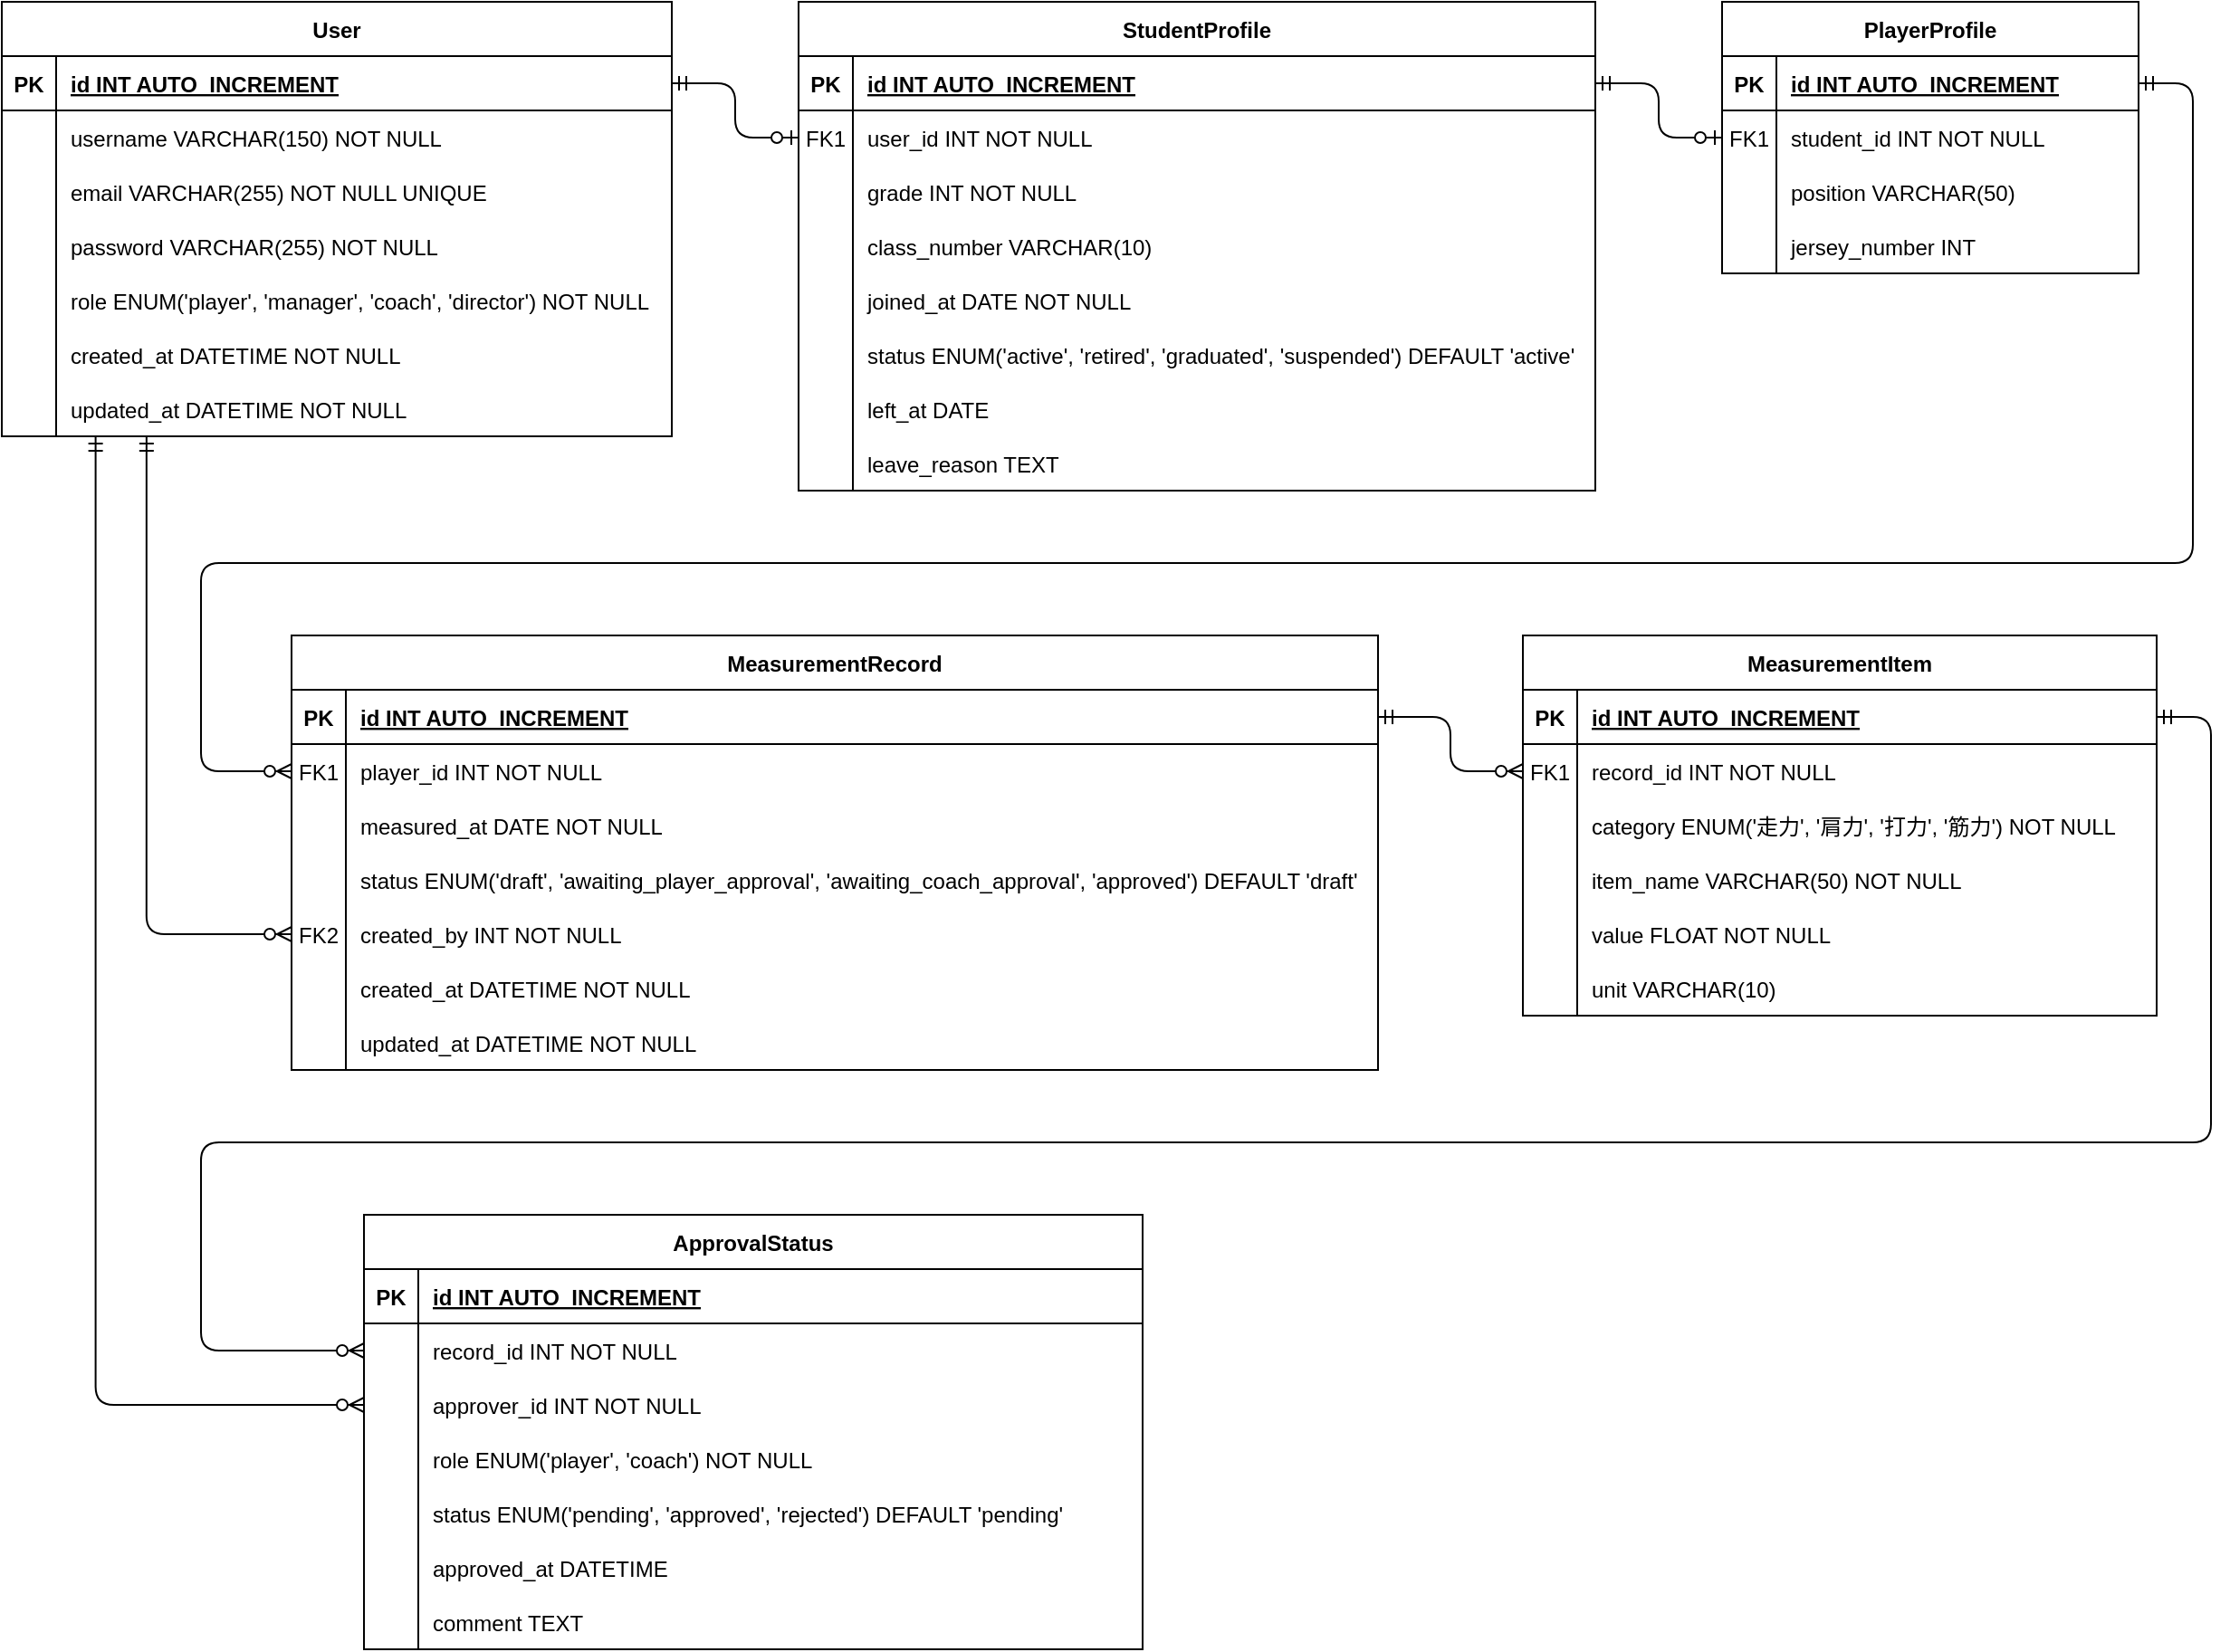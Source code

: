 <mxfile>
    <diagram id="R2lEEEUBdFMjLlhIrx00" name="Page-1">
        <mxGraphModel dx="2489" dy="1179" grid="1" gridSize="10" guides="1" tooltips="1" connect="1" arrows="1" fold="1" page="1" pageScale="1" pageWidth="850" pageHeight="1100" math="0" shadow="0" extFonts="Permanent Marker^https://fonts.googleapis.com/css?family=Permanent+Marker">
            <root>
                <mxCell id="0"/>
                <mxCell id="1" parent="0"/>
                <mxCell id="RUxIvZRB7XPH0YZIQcYa-138" value="User" style="shape=table;startSize=30;container=1;collapsible=1;childLayout=tableLayout;fixedRows=1;rowLines=0;fontStyle=1;align=center;resizeLast=1;" parent="1" vertex="1">
                    <mxGeometry x="-820" y="30" width="370" height="240" as="geometry"/>
                </mxCell>
                <mxCell id="RUxIvZRB7XPH0YZIQcYa-139" value="" style="shape=tableRow;horizontal=0;startSize=0;swimlaneHead=0;swimlaneBody=0;fillColor=none;collapsible=0;dropTarget=0;points=[[0,0.5],[1,0.5]];portConstraint=eastwest;strokeColor=inherit;top=0;left=0;right=0;bottom=1;" parent="RUxIvZRB7XPH0YZIQcYa-138" vertex="1">
                    <mxGeometry y="30" width="370" height="30" as="geometry"/>
                </mxCell>
                <mxCell id="RUxIvZRB7XPH0YZIQcYa-140" value="PK" style="shape=partialRectangle;overflow=hidden;connectable=0;fillColor=none;strokeColor=inherit;top=0;left=0;bottom=0;right=0;fontStyle=1;" parent="RUxIvZRB7XPH0YZIQcYa-139" vertex="1">
                    <mxGeometry width="30" height="30" as="geometry">
                        <mxRectangle width="30" height="30" as="alternateBounds"/>
                    </mxGeometry>
                </mxCell>
                <mxCell id="RUxIvZRB7XPH0YZIQcYa-141" value="id INT  AUTO_INCREMENT" style="shape=partialRectangle;overflow=hidden;connectable=0;fillColor=none;align=left;strokeColor=inherit;top=0;left=0;bottom=0;right=0;spacingLeft=6;fontStyle=5;" parent="RUxIvZRB7XPH0YZIQcYa-139" vertex="1">
                    <mxGeometry x="30" width="340" height="30" as="geometry">
                        <mxRectangle width="340" height="30" as="alternateBounds"/>
                    </mxGeometry>
                </mxCell>
                <mxCell id="RUxIvZRB7XPH0YZIQcYa-142" value="" style="shape=tableRow;horizontal=0;startSize=0;swimlaneHead=0;swimlaneBody=0;fillColor=none;collapsible=0;dropTarget=0;points=[[0,0.5],[1,0.5]];portConstraint=eastwest;strokeColor=inherit;top=0;left=0;right=0;bottom=0;" parent="RUxIvZRB7XPH0YZIQcYa-138" vertex="1">
                    <mxGeometry y="60" width="370" height="30" as="geometry"/>
                </mxCell>
                <mxCell id="RUxIvZRB7XPH0YZIQcYa-143" value="" style="shape=partialRectangle;overflow=hidden;connectable=0;fillColor=none;strokeColor=inherit;top=0;left=0;bottom=0;right=0;" parent="RUxIvZRB7XPH0YZIQcYa-142" vertex="1">
                    <mxGeometry width="30" height="30" as="geometry">
                        <mxRectangle width="30" height="30" as="alternateBounds"/>
                    </mxGeometry>
                </mxCell>
                <mxCell id="RUxIvZRB7XPH0YZIQcYa-144" value="username VARCHAR(150) NOT NULL" style="shape=partialRectangle;overflow=hidden;connectable=0;fillColor=none;align=left;strokeColor=inherit;top=0;left=0;bottom=0;right=0;spacingLeft=6;" parent="RUxIvZRB7XPH0YZIQcYa-142" vertex="1">
                    <mxGeometry x="30" width="340" height="30" as="geometry">
                        <mxRectangle width="340" height="30" as="alternateBounds"/>
                    </mxGeometry>
                </mxCell>
                <mxCell id="RUxIvZRB7XPH0YZIQcYa-145" value="" style="shape=tableRow;horizontal=0;startSize=0;swimlaneHead=0;swimlaneBody=0;fillColor=none;collapsible=0;dropTarget=0;points=[[0,0.5],[1,0.5]];portConstraint=eastwest;strokeColor=inherit;top=0;left=0;right=0;bottom=0;" parent="RUxIvZRB7XPH0YZIQcYa-138" vertex="1">
                    <mxGeometry y="90" width="370" height="30" as="geometry"/>
                </mxCell>
                <mxCell id="RUxIvZRB7XPH0YZIQcYa-146" value="" style="shape=partialRectangle;overflow=hidden;connectable=0;fillColor=none;strokeColor=inherit;top=0;left=0;bottom=0;right=0;" parent="RUxIvZRB7XPH0YZIQcYa-145" vertex="1">
                    <mxGeometry width="30" height="30" as="geometry">
                        <mxRectangle width="30" height="30" as="alternateBounds"/>
                    </mxGeometry>
                </mxCell>
                <mxCell id="RUxIvZRB7XPH0YZIQcYa-147" value="email VARCHAR(255) NOT NULL UNIQUE" style="shape=partialRectangle;overflow=hidden;connectable=0;fillColor=none;align=left;strokeColor=inherit;top=0;left=0;bottom=0;right=0;spacingLeft=6;" parent="RUxIvZRB7XPH0YZIQcYa-145" vertex="1">
                    <mxGeometry x="30" width="340" height="30" as="geometry">
                        <mxRectangle width="340" height="30" as="alternateBounds"/>
                    </mxGeometry>
                </mxCell>
                <mxCell id="RUxIvZRB7XPH0YZIQcYa-148" value="" style="shape=tableRow;horizontal=0;startSize=0;swimlaneHead=0;swimlaneBody=0;fillColor=none;collapsible=0;dropTarget=0;points=[[0,0.5],[1,0.5]];portConstraint=eastwest;strokeColor=inherit;top=0;left=0;right=0;bottom=0;" parent="RUxIvZRB7XPH0YZIQcYa-138" vertex="1">
                    <mxGeometry y="120" width="370" height="30" as="geometry"/>
                </mxCell>
                <mxCell id="RUxIvZRB7XPH0YZIQcYa-149" value="" style="shape=partialRectangle;overflow=hidden;connectable=0;fillColor=none;strokeColor=inherit;top=0;left=0;bottom=0;right=0;" parent="RUxIvZRB7XPH0YZIQcYa-148" vertex="1">
                    <mxGeometry width="30" height="30" as="geometry">
                        <mxRectangle width="30" height="30" as="alternateBounds"/>
                    </mxGeometry>
                </mxCell>
                <mxCell id="RUxIvZRB7XPH0YZIQcYa-150" value="password VARCHAR(255) NOT NULL" style="shape=partialRectangle;overflow=hidden;connectable=0;fillColor=none;align=left;strokeColor=inherit;top=0;left=0;bottom=0;right=0;spacingLeft=6;" parent="RUxIvZRB7XPH0YZIQcYa-148" vertex="1">
                    <mxGeometry x="30" width="340" height="30" as="geometry">
                        <mxRectangle width="340" height="30" as="alternateBounds"/>
                    </mxGeometry>
                </mxCell>
                <mxCell id="RUxIvZRB7XPH0YZIQcYa-151" value="" style="shape=tableRow;horizontal=0;startSize=0;swimlaneHead=0;swimlaneBody=0;fillColor=none;collapsible=0;dropTarget=0;points=[[0,0.5],[1,0.5]];portConstraint=eastwest;strokeColor=inherit;top=0;left=0;right=0;bottom=0;" parent="RUxIvZRB7XPH0YZIQcYa-138" vertex="1">
                    <mxGeometry y="150" width="370" height="30" as="geometry"/>
                </mxCell>
                <mxCell id="RUxIvZRB7XPH0YZIQcYa-152" value="" style="shape=partialRectangle;overflow=hidden;connectable=0;fillColor=none;strokeColor=inherit;top=0;left=0;bottom=0;right=0;" parent="RUxIvZRB7XPH0YZIQcYa-151" vertex="1">
                    <mxGeometry width="30" height="30" as="geometry">
                        <mxRectangle width="30" height="30" as="alternateBounds"/>
                    </mxGeometry>
                </mxCell>
                <mxCell id="RUxIvZRB7XPH0YZIQcYa-153" value="role ENUM(&#39;player&#39;, &#39;manager&#39;, &#39;coach&#39;, &#39;director&#39;) NOT NULL" style="shape=partialRectangle;overflow=hidden;connectable=0;fillColor=none;align=left;strokeColor=inherit;top=0;left=0;bottom=0;right=0;spacingLeft=6;" parent="RUxIvZRB7XPH0YZIQcYa-151" vertex="1">
                    <mxGeometry x="30" width="340" height="30" as="geometry">
                        <mxRectangle width="340" height="30" as="alternateBounds"/>
                    </mxGeometry>
                </mxCell>
                <mxCell id="RUxIvZRB7XPH0YZIQcYa-154" value="" style="shape=tableRow;horizontal=0;startSize=0;swimlaneHead=0;swimlaneBody=0;fillColor=none;collapsible=0;dropTarget=0;points=[[0,0.5],[1,0.5]];portConstraint=eastwest;strokeColor=inherit;top=0;left=0;right=0;bottom=0;" parent="RUxIvZRB7XPH0YZIQcYa-138" vertex="1">
                    <mxGeometry y="180" width="370" height="30" as="geometry"/>
                </mxCell>
                <mxCell id="RUxIvZRB7XPH0YZIQcYa-155" value="" style="shape=partialRectangle;overflow=hidden;connectable=0;fillColor=none;strokeColor=inherit;top=0;left=0;bottom=0;right=0;" parent="RUxIvZRB7XPH0YZIQcYa-154" vertex="1">
                    <mxGeometry width="30" height="30" as="geometry">
                        <mxRectangle width="30" height="30" as="alternateBounds"/>
                    </mxGeometry>
                </mxCell>
                <mxCell id="RUxIvZRB7XPH0YZIQcYa-156" value="created_at DATETIME NOT NULL" style="shape=partialRectangle;overflow=hidden;connectable=0;fillColor=none;align=left;strokeColor=inherit;top=0;left=0;bottom=0;right=0;spacingLeft=6;" parent="RUxIvZRB7XPH0YZIQcYa-154" vertex="1">
                    <mxGeometry x="30" width="340" height="30" as="geometry">
                        <mxRectangle width="340" height="30" as="alternateBounds"/>
                    </mxGeometry>
                </mxCell>
                <mxCell id="RUxIvZRB7XPH0YZIQcYa-157" value="" style="shape=tableRow;horizontal=0;startSize=0;swimlaneHead=0;swimlaneBody=0;fillColor=none;collapsible=0;dropTarget=0;points=[[0,0.5],[1,0.5]];portConstraint=eastwest;strokeColor=inherit;top=0;left=0;right=0;bottom=0;" parent="RUxIvZRB7XPH0YZIQcYa-138" vertex="1">
                    <mxGeometry y="210" width="370" height="30" as="geometry"/>
                </mxCell>
                <mxCell id="RUxIvZRB7XPH0YZIQcYa-158" value="" style="shape=partialRectangle;overflow=hidden;connectable=0;fillColor=none;strokeColor=inherit;top=0;left=0;bottom=0;right=0;" parent="RUxIvZRB7XPH0YZIQcYa-157" vertex="1">
                    <mxGeometry width="30" height="30" as="geometry">
                        <mxRectangle width="30" height="30" as="alternateBounds"/>
                    </mxGeometry>
                </mxCell>
                <mxCell id="RUxIvZRB7XPH0YZIQcYa-159" value="updated_at DATETIME NOT NULL" style="shape=partialRectangle;overflow=hidden;connectable=0;fillColor=none;align=left;strokeColor=inherit;top=0;left=0;bottom=0;right=0;spacingLeft=6;" parent="RUxIvZRB7XPH0YZIQcYa-157" vertex="1">
                    <mxGeometry x="30" width="340" height="30" as="geometry">
                        <mxRectangle width="340" height="30" as="alternateBounds"/>
                    </mxGeometry>
                </mxCell>
                <mxCell id="RUxIvZRB7XPH0YZIQcYa-160" value="StudentProfile" style="shape=table;startSize=30;container=1;collapsible=1;childLayout=tableLayout;fixedRows=1;rowLines=0;fontStyle=1;align=center;resizeLast=1;" parent="1" vertex="1">
                    <mxGeometry x="-380" y="30" width="440" height="270" as="geometry"/>
                </mxCell>
                <mxCell id="RUxIvZRB7XPH0YZIQcYa-161" value="" style="shape=tableRow;horizontal=0;startSize=0;swimlaneHead=0;swimlaneBody=0;fillColor=none;collapsible=0;dropTarget=0;points=[[0,0.5],[1,0.5]];portConstraint=eastwest;strokeColor=inherit;top=0;left=0;right=0;bottom=1;" parent="RUxIvZRB7XPH0YZIQcYa-160" vertex="1">
                    <mxGeometry y="30" width="440" height="30" as="geometry"/>
                </mxCell>
                <mxCell id="RUxIvZRB7XPH0YZIQcYa-162" value="PK" style="shape=partialRectangle;overflow=hidden;connectable=0;fillColor=none;strokeColor=inherit;top=0;left=0;bottom=0;right=0;fontStyle=1;" parent="RUxIvZRB7XPH0YZIQcYa-161" vertex="1">
                    <mxGeometry width="30" height="30" as="geometry">
                        <mxRectangle width="30" height="30" as="alternateBounds"/>
                    </mxGeometry>
                </mxCell>
                <mxCell id="RUxIvZRB7XPH0YZIQcYa-163" value="id INT  AUTO_INCREMENT" style="shape=partialRectangle;overflow=hidden;connectable=0;fillColor=none;align=left;strokeColor=inherit;top=0;left=0;bottom=0;right=0;spacingLeft=6;fontStyle=5;" parent="RUxIvZRB7XPH0YZIQcYa-161" vertex="1">
                    <mxGeometry x="30" width="410" height="30" as="geometry">
                        <mxRectangle width="410" height="30" as="alternateBounds"/>
                    </mxGeometry>
                </mxCell>
                <mxCell id="RUxIvZRB7XPH0YZIQcYa-164" value="" style="shape=tableRow;horizontal=0;startSize=0;swimlaneHead=0;swimlaneBody=0;fillColor=none;collapsible=0;dropTarget=0;points=[[0,0.5],[1,0.5]];portConstraint=eastwest;strokeColor=inherit;top=0;left=0;right=0;bottom=0;" parent="RUxIvZRB7XPH0YZIQcYa-160" vertex="1">
                    <mxGeometry y="60" width="440" height="30" as="geometry"/>
                </mxCell>
                <mxCell id="RUxIvZRB7XPH0YZIQcYa-165" value="FK1" style="shape=partialRectangle;overflow=hidden;connectable=0;fillColor=none;strokeColor=inherit;top=0;left=0;bottom=0;right=0;" parent="RUxIvZRB7XPH0YZIQcYa-164" vertex="1">
                    <mxGeometry width="30" height="30" as="geometry">
                        <mxRectangle width="30" height="30" as="alternateBounds"/>
                    </mxGeometry>
                </mxCell>
                <mxCell id="RUxIvZRB7XPH0YZIQcYa-166" value="user_id INT NOT NULL" style="shape=partialRectangle;overflow=hidden;connectable=0;fillColor=none;align=left;strokeColor=inherit;top=0;left=0;bottom=0;right=0;spacingLeft=6;" parent="RUxIvZRB7XPH0YZIQcYa-164" vertex="1">
                    <mxGeometry x="30" width="410" height="30" as="geometry">
                        <mxRectangle width="410" height="30" as="alternateBounds"/>
                    </mxGeometry>
                </mxCell>
                <mxCell id="RUxIvZRB7XPH0YZIQcYa-167" value="" style="shape=tableRow;horizontal=0;startSize=0;swimlaneHead=0;swimlaneBody=0;fillColor=none;collapsible=0;dropTarget=0;points=[[0,0.5],[1,0.5]];portConstraint=eastwest;strokeColor=inherit;top=0;left=0;right=0;bottom=0;" parent="RUxIvZRB7XPH0YZIQcYa-160" vertex="1">
                    <mxGeometry y="90" width="440" height="30" as="geometry"/>
                </mxCell>
                <mxCell id="RUxIvZRB7XPH0YZIQcYa-168" value="" style="shape=partialRectangle;overflow=hidden;connectable=0;fillColor=none;strokeColor=inherit;top=0;left=0;bottom=0;right=0;" parent="RUxIvZRB7XPH0YZIQcYa-167" vertex="1">
                    <mxGeometry width="30" height="30" as="geometry">
                        <mxRectangle width="30" height="30" as="alternateBounds"/>
                    </mxGeometry>
                </mxCell>
                <mxCell id="RUxIvZRB7XPH0YZIQcYa-169" value="grade INT NOT NULL" style="shape=partialRectangle;overflow=hidden;connectable=0;fillColor=none;align=left;strokeColor=inherit;top=0;left=0;bottom=0;right=0;spacingLeft=6;" parent="RUxIvZRB7XPH0YZIQcYa-167" vertex="1">
                    <mxGeometry x="30" width="410" height="30" as="geometry">
                        <mxRectangle width="410" height="30" as="alternateBounds"/>
                    </mxGeometry>
                </mxCell>
                <mxCell id="RUxIvZRB7XPH0YZIQcYa-170" value="" style="shape=tableRow;horizontal=0;startSize=0;swimlaneHead=0;swimlaneBody=0;fillColor=none;collapsible=0;dropTarget=0;points=[[0,0.5],[1,0.5]];portConstraint=eastwest;strokeColor=inherit;top=0;left=0;right=0;bottom=0;" parent="RUxIvZRB7XPH0YZIQcYa-160" vertex="1">
                    <mxGeometry y="120" width="440" height="30" as="geometry"/>
                </mxCell>
                <mxCell id="RUxIvZRB7XPH0YZIQcYa-171" value="" style="shape=partialRectangle;overflow=hidden;connectable=0;fillColor=none;strokeColor=inherit;top=0;left=0;bottom=0;right=0;" parent="RUxIvZRB7XPH0YZIQcYa-170" vertex="1">
                    <mxGeometry width="30" height="30" as="geometry">
                        <mxRectangle width="30" height="30" as="alternateBounds"/>
                    </mxGeometry>
                </mxCell>
                <mxCell id="RUxIvZRB7XPH0YZIQcYa-172" value="class_number VARCHAR(10)" style="shape=partialRectangle;overflow=hidden;connectable=0;fillColor=none;align=left;strokeColor=inherit;top=0;left=0;bottom=0;right=0;spacingLeft=6;" parent="RUxIvZRB7XPH0YZIQcYa-170" vertex="1">
                    <mxGeometry x="30" width="410" height="30" as="geometry">
                        <mxRectangle width="410" height="30" as="alternateBounds"/>
                    </mxGeometry>
                </mxCell>
                <mxCell id="RUxIvZRB7XPH0YZIQcYa-173" value="" style="shape=tableRow;horizontal=0;startSize=0;swimlaneHead=0;swimlaneBody=0;fillColor=none;collapsible=0;dropTarget=0;points=[[0,0.5],[1,0.5]];portConstraint=eastwest;strokeColor=inherit;top=0;left=0;right=0;bottom=0;" parent="RUxIvZRB7XPH0YZIQcYa-160" vertex="1">
                    <mxGeometry y="150" width="440" height="30" as="geometry"/>
                </mxCell>
                <mxCell id="RUxIvZRB7XPH0YZIQcYa-174" value="" style="shape=partialRectangle;overflow=hidden;connectable=0;fillColor=none;strokeColor=inherit;top=0;left=0;bottom=0;right=0;" parent="RUxIvZRB7XPH0YZIQcYa-173" vertex="1">
                    <mxGeometry width="30" height="30" as="geometry">
                        <mxRectangle width="30" height="30" as="alternateBounds"/>
                    </mxGeometry>
                </mxCell>
                <mxCell id="RUxIvZRB7XPH0YZIQcYa-175" value="joined_at DATE NOT NULL" style="shape=partialRectangle;overflow=hidden;connectable=0;fillColor=none;align=left;strokeColor=inherit;top=0;left=0;bottom=0;right=0;spacingLeft=6;" parent="RUxIvZRB7XPH0YZIQcYa-173" vertex="1">
                    <mxGeometry x="30" width="410" height="30" as="geometry">
                        <mxRectangle width="410" height="30" as="alternateBounds"/>
                    </mxGeometry>
                </mxCell>
                <mxCell id="RUxIvZRB7XPH0YZIQcYa-176" value="" style="shape=tableRow;horizontal=0;startSize=0;swimlaneHead=0;swimlaneBody=0;fillColor=none;collapsible=0;dropTarget=0;points=[[0,0.5],[1,0.5]];portConstraint=eastwest;strokeColor=inherit;top=0;left=0;right=0;bottom=0;" parent="RUxIvZRB7XPH0YZIQcYa-160" vertex="1">
                    <mxGeometry y="180" width="440" height="30" as="geometry"/>
                </mxCell>
                <mxCell id="RUxIvZRB7XPH0YZIQcYa-177" value="" style="shape=partialRectangle;overflow=hidden;connectable=0;fillColor=none;strokeColor=inherit;top=0;left=0;bottom=0;right=0;" parent="RUxIvZRB7XPH0YZIQcYa-176" vertex="1">
                    <mxGeometry width="30" height="30" as="geometry">
                        <mxRectangle width="30" height="30" as="alternateBounds"/>
                    </mxGeometry>
                </mxCell>
                <mxCell id="RUxIvZRB7XPH0YZIQcYa-178" value="status ENUM(&#39;active&#39;, &#39;retired&#39;, &#39;graduated&#39;, &#39;suspended&#39;) DEFAULT &#39;active&#39;" style="shape=partialRectangle;overflow=hidden;connectable=0;fillColor=none;align=left;strokeColor=inherit;top=0;left=0;bottom=0;right=0;spacingLeft=6;" parent="RUxIvZRB7XPH0YZIQcYa-176" vertex="1">
                    <mxGeometry x="30" width="410" height="30" as="geometry">
                        <mxRectangle width="410" height="30" as="alternateBounds"/>
                    </mxGeometry>
                </mxCell>
                <mxCell id="RUxIvZRB7XPH0YZIQcYa-179" value="" style="shape=tableRow;horizontal=0;startSize=0;swimlaneHead=0;swimlaneBody=0;fillColor=none;collapsible=0;dropTarget=0;points=[[0,0.5],[1,0.5]];portConstraint=eastwest;strokeColor=inherit;top=0;left=0;right=0;bottom=0;" parent="RUxIvZRB7XPH0YZIQcYa-160" vertex="1">
                    <mxGeometry y="210" width="440" height="30" as="geometry"/>
                </mxCell>
                <mxCell id="RUxIvZRB7XPH0YZIQcYa-180" value="" style="shape=partialRectangle;overflow=hidden;connectable=0;fillColor=none;strokeColor=inherit;top=0;left=0;bottom=0;right=0;" parent="RUxIvZRB7XPH0YZIQcYa-179" vertex="1">
                    <mxGeometry width="30" height="30" as="geometry">
                        <mxRectangle width="30" height="30" as="alternateBounds"/>
                    </mxGeometry>
                </mxCell>
                <mxCell id="RUxIvZRB7XPH0YZIQcYa-181" value="left_at DATE" style="shape=partialRectangle;overflow=hidden;connectable=0;fillColor=none;align=left;strokeColor=inherit;top=0;left=0;bottom=0;right=0;spacingLeft=6;" parent="RUxIvZRB7XPH0YZIQcYa-179" vertex="1">
                    <mxGeometry x="30" width="410" height="30" as="geometry">
                        <mxRectangle width="410" height="30" as="alternateBounds"/>
                    </mxGeometry>
                </mxCell>
                <mxCell id="RUxIvZRB7XPH0YZIQcYa-182" value="" style="shape=tableRow;horizontal=0;startSize=0;swimlaneHead=0;swimlaneBody=0;fillColor=none;collapsible=0;dropTarget=0;points=[[0,0.5],[1,0.5]];portConstraint=eastwest;strokeColor=inherit;top=0;left=0;right=0;bottom=0;" parent="RUxIvZRB7XPH0YZIQcYa-160" vertex="1">
                    <mxGeometry y="240" width="440" height="30" as="geometry"/>
                </mxCell>
                <mxCell id="RUxIvZRB7XPH0YZIQcYa-183" value="" style="shape=partialRectangle;overflow=hidden;connectable=0;fillColor=none;strokeColor=inherit;top=0;left=0;bottom=0;right=0;" parent="RUxIvZRB7XPH0YZIQcYa-182" vertex="1">
                    <mxGeometry width="30" height="30" as="geometry">
                        <mxRectangle width="30" height="30" as="alternateBounds"/>
                    </mxGeometry>
                </mxCell>
                <mxCell id="RUxIvZRB7XPH0YZIQcYa-184" value="leave_reason TEXT" style="shape=partialRectangle;overflow=hidden;connectable=0;fillColor=none;align=left;strokeColor=inherit;top=0;left=0;bottom=0;right=0;spacingLeft=6;" parent="RUxIvZRB7XPH0YZIQcYa-182" vertex="1">
                    <mxGeometry x="30" width="410" height="30" as="geometry">
                        <mxRectangle width="410" height="30" as="alternateBounds"/>
                    </mxGeometry>
                </mxCell>
                <mxCell id="RUxIvZRB7XPH0YZIQcYa-188" value="PlayerProfile" style="shape=table;startSize=30;container=1;collapsible=1;childLayout=tableLayout;fixedRows=1;rowLines=0;fontStyle=1;align=center;resizeLast=1;" parent="1" vertex="1">
                    <mxGeometry x="130" y="30" width="230" height="150" as="geometry"/>
                </mxCell>
                <mxCell id="RUxIvZRB7XPH0YZIQcYa-189" value="" style="shape=tableRow;horizontal=0;startSize=0;swimlaneHead=0;swimlaneBody=0;fillColor=none;collapsible=0;dropTarget=0;points=[[0,0.5],[1,0.5]];portConstraint=eastwest;strokeColor=inherit;top=0;left=0;right=0;bottom=1;" parent="RUxIvZRB7XPH0YZIQcYa-188" vertex="1">
                    <mxGeometry y="30" width="230" height="30" as="geometry"/>
                </mxCell>
                <mxCell id="RUxIvZRB7XPH0YZIQcYa-190" value="PK" style="shape=partialRectangle;overflow=hidden;connectable=0;fillColor=none;strokeColor=inherit;top=0;left=0;bottom=0;right=0;fontStyle=1;" parent="RUxIvZRB7XPH0YZIQcYa-189" vertex="1">
                    <mxGeometry width="30" height="30" as="geometry">
                        <mxRectangle width="30" height="30" as="alternateBounds"/>
                    </mxGeometry>
                </mxCell>
                <mxCell id="RUxIvZRB7XPH0YZIQcYa-191" value="id INT  AUTO_INCREMENT" style="shape=partialRectangle;overflow=hidden;connectable=0;fillColor=none;align=left;strokeColor=inherit;top=0;left=0;bottom=0;right=0;spacingLeft=6;fontStyle=5;" parent="RUxIvZRB7XPH0YZIQcYa-189" vertex="1">
                    <mxGeometry x="30" width="200" height="30" as="geometry">
                        <mxRectangle width="200" height="30" as="alternateBounds"/>
                    </mxGeometry>
                </mxCell>
                <mxCell id="RUxIvZRB7XPH0YZIQcYa-192" value="" style="shape=tableRow;horizontal=0;startSize=0;swimlaneHead=0;swimlaneBody=0;fillColor=none;collapsible=0;dropTarget=0;points=[[0,0.5],[1,0.5]];portConstraint=eastwest;strokeColor=inherit;top=0;left=0;right=0;bottom=0;" parent="RUxIvZRB7XPH0YZIQcYa-188" vertex="1">
                    <mxGeometry y="60" width="230" height="30" as="geometry"/>
                </mxCell>
                <mxCell id="RUxIvZRB7XPH0YZIQcYa-193" value="FK1" style="shape=partialRectangle;overflow=hidden;connectable=0;fillColor=none;strokeColor=inherit;top=0;left=0;bottom=0;right=0;" parent="RUxIvZRB7XPH0YZIQcYa-192" vertex="1">
                    <mxGeometry width="30" height="30" as="geometry">
                        <mxRectangle width="30" height="30" as="alternateBounds"/>
                    </mxGeometry>
                </mxCell>
                <mxCell id="RUxIvZRB7XPH0YZIQcYa-194" value="student_id INT NOT NULL" style="shape=partialRectangle;overflow=hidden;connectable=0;fillColor=none;align=left;strokeColor=inherit;top=0;left=0;bottom=0;right=0;spacingLeft=6;" parent="RUxIvZRB7XPH0YZIQcYa-192" vertex="1">
                    <mxGeometry x="30" width="200" height="30" as="geometry">
                        <mxRectangle width="200" height="30" as="alternateBounds"/>
                    </mxGeometry>
                </mxCell>
                <mxCell id="RUxIvZRB7XPH0YZIQcYa-195" value="" style="shape=tableRow;horizontal=0;startSize=0;swimlaneHead=0;swimlaneBody=0;fillColor=none;collapsible=0;dropTarget=0;points=[[0,0.5],[1,0.5]];portConstraint=eastwest;strokeColor=inherit;top=0;left=0;right=0;bottom=0;" parent="RUxIvZRB7XPH0YZIQcYa-188" vertex="1">
                    <mxGeometry y="90" width="230" height="30" as="geometry"/>
                </mxCell>
                <mxCell id="RUxIvZRB7XPH0YZIQcYa-196" value="" style="shape=partialRectangle;overflow=hidden;connectable=0;fillColor=none;strokeColor=inherit;top=0;left=0;bottom=0;right=0;" parent="RUxIvZRB7XPH0YZIQcYa-195" vertex="1">
                    <mxGeometry width="30" height="30" as="geometry">
                        <mxRectangle width="30" height="30" as="alternateBounds"/>
                    </mxGeometry>
                </mxCell>
                <mxCell id="RUxIvZRB7XPH0YZIQcYa-197" value="position VARCHAR(50)" style="shape=partialRectangle;overflow=hidden;connectable=0;fillColor=none;align=left;strokeColor=inherit;top=0;left=0;bottom=0;right=0;spacingLeft=6;" parent="RUxIvZRB7XPH0YZIQcYa-195" vertex="1">
                    <mxGeometry x="30" width="200" height="30" as="geometry">
                        <mxRectangle width="200" height="30" as="alternateBounds"/>
                    </mxGeometry>
                </mxCell>
                <mxCell id="RUxIvZRB7XPH0YZIQcYa-198" value="" style="shape=tableRow;horizontal=0;startSize=0;swimlaneHead=0;swimlaneBody=0;fillColor=none;collapsible=0;dropTarget=0;points=[[0,0.5],[1,0.5]];portConstraint=eastwest;strokeColor=inherit;top=0;left=0;right=0;bottom=0;" parent="RUxIvZRB7XPH0YZIQcYa-188" vertex="1">
                    <mxGeometry y="120" width="230" height="30" as="geometry"/>
                </mxCell>
                <mxCell id="RUxIvZRB7XPH0YZIQcYa-199" value="" style="shape=partialRectangle;overflow=hidden;connectable=0;fillColor=none;strokeColor=inherit;top=0;left=0;bottom=0;right=0;" parent="RUxIvZRB7XPH0YZIQcYa-198" vertex="1">
                    <mxGeometry width="30" height="30" as="geometry">
                        <mxRectangle width="30" height="30" as="alternateBounds"/>
                    </mxGeometry>
                </mxCell>
                <mxCell id="RUxIvZRB7XPH0YZIQcYa-200" value="jersey_number INT" style="shape=partialRectangle;overflow=hidden;connectable=0;fillColor=none;align=left;strokeColor=inherit;top=0;left=0;bottom=0;right=0;spacingLeft=6;" parent="RUxIvZRB7XPH0YZIQcYa-198" vertex="1">
                    <mxGeometry x="30" width="200" height="30" as="geometry">
                        <mxRectangle width="200" height="30" as="alternateBounds"/>
                    </mxGeometry>
                </mxCell>
                <mxCell id="RUxIvZRB7XPH0YZIQcYa-204" value="MeasurementRecord" style="shape=table;startSize=30;container=1;collapsible=1;childLayout=tableLayout;fixedRows=1;rowLines=0;fontStyle=1;align=center;resizeLast=1;" parent="1" vertex="1">
                    <mxGeometry x="-660" y="380" width="600" height="240" as="geometry"/>
                </mxCell>
                <mxCell id="RUxIvZRB7XPH0YZIQcYa-205" value="" style="shape=tableRow;horizontal=0;startSize=0;swimlaneHead=0;swimlaneBody=0;fillColor=none;collapsible=0;dropTarget=0;points=[[0,0.5],[1,0.5]];portConstraint=eastwest;strokeColor=inherit;top=0;left=0;right=0;bottom=1;" parent="RUxIvZRB7XPH0YZIQcYa-204" vertex="1">
                    <mxGeometry y="30" width="600" height="30" as="geometry"/>
                </mxCell>
                <mxCell id="RUxIvZRB7XPH0YZIQcYa-206" value="PK" style="shape=partialRectangle;overflow=hidden;connectable=0;fillColor=none;strokeColor=inherit;top=0;left=0;bottom=0;right=0;fontStyle=1;" parent="RUxIvZRB7XPH0YZIQcYa-205" vertex="1">
                    <mxGeometry width="30" height="30" as="geometry">
                        <mxRectangle width="30" height="30" as="alternateBounds"/>
                    </mxGeometry>
                </mxCell>
                <mxCell id="RUxIvZRB7XPH0YZIQcYa-207" value="id INT  AUTO_INCREMENT" style="shape=partialRectangle;overflow=hidden;connectable=0;fillColor=none;align=left;strokeColor=inherit;top=0;left=0;bottom=0;right=0;spacingLeft=6;fontStyle=5;" parent="RUxIvZRB7XPH0YZIQcYa-205" vertex="1">
                    <mxGeometry x="30" width="570" height="30" as="geometry">
                        <mxRectangle width="570" height="30" as="alternateBounds"/>
                    </mxGeometry>
                </mxCell>
                <mxCell id="RUxIvZRB7XPH0YZIQcYa-208" value="" style="shape=tableRow;horizontal=0;startSize=0;swimlaneHead=0;swimlaneBody=0;fillColor=none;collapsible=0;dropTarget=0;points=[[0,0.5],[1,0.5]];portConstraint=eastwest;strokeColor=inherit;top=0;left=0;right=0;bottom=0;" parent="RUxIvZRB7XPH0YZIQcYa-204" vertex="1">
                    <mxGeometry y="60" width="600" height="30" as="geometry"/>
                </mxCell>
                <mxCell id="RUxIvZRB7XPH0YZIQcYa-209" value="FK1" style="shape=partialRectangle;overflow=hidden;connectable=0;fillColor=none;strokeColor=inherit;top=0;left=0;bottom=0;right=0;" parent="RUxIvZRB7XPH0YZIQcYa-208" vertex="1">
                    <mxGeometry width="30" height="30" as="geometry">
                        <mxRectangle width="30" height="30" as="alternateBounds"/>
                    </mxGeometry>
                </mxCell>
                <mxCell id="RUxIvZRB7XPH0YZIQcYa-210" value="player_id INT NOT NULL" style="shape=partialRectangle;overflow=hidden;connectable=0;fillColor=none;align=left;strokeColor=inherit;top=0;left=0;bottom=0;right=0;spacingLeft=6;" parent="RUxIvZRB7XPH0YZIQcYa-208" vertex="1">
                    <mxGeometry x="30" width="570" height="30" as="geometry">
                        <mxRectangle width="570" height="30" as="alternateBounds"/>
                    </mxGeometry>
                </mxCell>
                <mxCell id="RUxIvZRB7XPH0YZIQcYa-211" value="" style="shape=tableRow;horizontal=0;startSize=0;swimlaneHead=0;swimlaneBody=0;fillColor=none;collapsible=0;dropTarget=0;points=[[0,0.5],[1,0.5]];portConstraint=eastwest;strokeColor=inherit;top=0;left=0;right=0;bottom=0;" parent="RUxIvZRB7XPH0YZIQcYa-204" vertex="1">
                    <mxGeometry y="90" width="600" height="30" as="geometry"/>
                </mxCell>
                <mxCell id="RUxIvZRB7XPH0YZIQcYa-212" value="" style="shape=partialRectangle;overflow=hidden;connectable=0;fillColor=none;strokeColor=inherit;top=0;left=0;bottom=0;right=0;" parent="RUxIvZRB7XPH0YZIQcYa-211" vertex="1">
                    <mxGeometry width="30" height="30" as="geometry">
                        <mxRectangle width="30" height="30" as="alternateBounds"/>
                    </mxGeometry>
                </mxCell>
                <mxCell id="RUxIvZRB7XPH0YZIQcYa-213" value="measured_at DATE NOT NULL" style="shape=partialRectangle;overflow=hidden;connectable=0;fillColor=none;align=left;strokeColor=inherit;top=0;left=0;bottom=0;right=0;spacingLeft=6;" parent="RUxIvZRB7XPH0YZIQcYa-211" vertex="1">
                    <mxGeometry x="30" width="570" height="30" as="geometry">
                        <mxRectangle width="570" height="30" as="alternateBounds"/>
                    </mxGeometry>
                </mxCell>
                <mxCell id="RUxIvZRB7XPH0YZIQcYa-214" value="" style="shape=tableRow;horizontal=0;startSize=0;swimlaneHead=0;swimlaneBody=0;fillColor=none;collapsible=0;dropTarget=0;points=[[0,0.5],[1,0.5]];portConstraint=eastwest;strokeColor=inherit;top=0;left=0;right=0;bottom=0;" parent="RUxIvZRB7XPH0YZIQcYa-204" vertex="1">
                    <mxGeometry y="120" width="600" height="30" as="geometry"/>
                </mxCell>
                <mxCell id="RUxIvZRB7XPH0YZIQcYa-215" value="" style="shape=partialRectangle;overflow=hidden;connectable=0;fillColor=none;strokeColor=inherit;top=0;left=0;bottom=0;right=0;" parent="RUxIvZRB7XPH0YZIQcYa-214" vertex="1">
                    <mxGeometry width="30" height="30" as="geometry">
                        <mxRectangle width="30" height="30" as="alternateBounds"/>
                    </mxGeometry>
                </mxCell>
                <mxCell id="RUxIvZRB7XPH0YZIQcYa-216" value="status ENUM(&#39;draft&#39;, &#39;awaiting_player_approval&#39;, &#39;awaiting_coach_approval&#39;, &#39;approved&#39;) DEFAULT &#39;draft&#39;" style="shape=partialRectangle;overflow=hidden;connectable=0;fillColor=none;align=left;strokeColor=inherit;top=0;left=0;bottom=0;right=0;spacingLeft=6;" parent="RUxIvZRB7XPH0YZIQcYa-214" vertex="1">
                    <mxGeometry x="30" width="570" height="30" as="geometry">
                        <mxRectangle width="570" height="30" as="alternateBounds"/>
                    </mxGeometry>
                </mxCell>
                <mxCell id="RUxIvZRB7XPH0YZIQcYa-217" value="" style="shape=tableRow;horizontal=0;startSize=0;swimlaneHead=0;swimlaneBody=0;fillColor=none;collapsible=0;dropTarget=0;points=[[0,0.5],[1,0.5]];portConstraint=eastwest;strokeColor=inherit;top=0;left=0;right=0;bottom=0;" parent="RUxIvZRB7XPH0YZIQcYa-204" vertex="1">
                    <mxGeometry y="150" width="600" height="30" as="geometry"/>
                </mxCell>
                <mxCell id="RUxIvZRB7XPH0YZIQcYa-218" value="FK2" style="shape=partialRectangle;overflow=hidden;connectable=0;fillColor=none;strokeColor=inherit;top=0;left=0;bottom=0;right=0;" parent="RUxIvZRB7XPH0YZIQcYa-217" vertex="1">
                    <mxGeometry width="30" height="30" as="geometry">
                        <mxRectangle width="30" height="30" as="alternateBounds"/>
                    </mxGeometry>
                </mxCell>
                <mxCell id="RUxIvZRB7XPH0YZIQcYa-219" value="created_by INT NOT NULL" style="shape=partialRectangle;overflow=hidden;connectable=0;fillColor=none;align=left;strokeColor=inherit;top=0;left=0;bottom=0;right=0;spacingLeft=6;" parent="RUxIvZRB7XPH0YZIQcYa-217" vertex="1">
                    <mxGeometry x="30" width="570" height="30" as="geometry">
                        <mxRectangle width="570" height="30" as="alternateBounds"/>
                    </mxGeometry>
                </mxCell>
                <mxCell id="RUxIvZRB7XPH0YZIQcYa-220" value="" style="shape=tableRow;horizontal=0;startSize=0;swimlaneHead=0;swimlaneBody=0;fillColor=none;collapsible=0;dropTarget=0;points=[[0,0.5],[1,0.5]];portConstraint=eastwest;strokeColor=inherit;top=0;left=0;right=0;bottom=0;" parent="RUxIvZRB7XPH0YZIQcYa-204" vertex="1">
                    <mxGeometry y="180" width="600" height="30" as="geometry"/>
                </mxCell>
                <mxCell id="RUxIvZRB7XPH0YZIQcYa-221" value="" style="shape=partialRectangle;overflow=hidden;connectable=0;fillColor=none;strokeColor=inherit;top=0;left=0;bottom=0;right=0;" parent="RUxIvZRB7XPH0YZIQcYa-220" vertex="1">
                    <mxGeometry width="30" height="30" as="geometry">
                        <mxRectangle width="30" height="30" as="alternateBounds"/>
                    </mxGeometry>
                </mxCell>
                <mxCell id="RUxIvZRB7XPH0YZIQcYa-222" value="created_at DATETIME NOT NULL" style="shape=partialRectangle;overflow=hidden;connectable=0;fillColor=none;align=left;strokeColor=inherit;top=0;left=0;bottom=0;right=0;spacingLeft=6;" parent="RUxIvZRB7XPH0YZIQcYa-220" vertex="1">
                    <mxGeometry x="30" width="570" height="30" as="geometry">
                        <mxRectangle width="570" height="30" as="alternateBounds"/>
                    </mxGeometry>
                </mxCell>
                <mxCell id="RUxIvZRB7XPH0YZIQcYa-223" value="" style="shape=tableRow;horizontal=0;startSize=0;swimlaneHead=0;swimlaneBody=0;fillColor=none;collapsible=0;dropTarget=0;points=[[0,0.5],[1,0.5]];portConstraint=eastwest;strokeColor=inherit;top=0;left=0;right=0;bottom=0;" parent="RUxIvZRB7XPH0YZIQcYa-204" vertex="1">
                    <mxGeometry y="210" width="600" height="30" as="geometry"/>
                </mxCell>
                <mxCell id="RUxIvZRB7XPH0YZIQcYa-224" value="" style="shape=partialRectangle;overflow=hidden;connectable=0;fillColor=none;strokeColor=inherit;top=0;left=0;bottom=0;right=0;" parent="RUxIvZRB7XPH0YZIQcYa-223" vertex="1">
                    <mxGeometry width="30" height="30" as="geometry">
                        <mxRectangle width="30" height="30" as="alternateBounds"/>
                    </mxGeometry>
                </mxCell>
                <mxCell id="RUxIvZRB7XPH0YZIQcYa-225" value="updated_at DATETIME NOT NULL" style="shape=partialRectangle;overflow=hidden;connectable=0;fillColor=none;align=left;strokeColor=inherit;top=0;left=0;bottom=0;right=0;spacingLeft=6;" parent="RUxIvZRB7XPH0YZIQcYa-223" vertex="1">
                    <mxGeometry x="30" width="570" height="30" as="geometry">
                        <mxRectangle width="570" height="30" as="alternateBounds"/>
                    </mxGeometry>
                </mxCell>
                <mxCell id="RUxIvZRB7XPH0YZIQcYa-232" value="MeasurementItem" style="shape=table;startSize=30;container=1;collapsible=1;childLayout=tableLayout;fixedRows=1;rowLines=0;fontStyle=1;align=center;resizeLast=1;" parent="1" vertex="1">
                    <mxGeometry x="20" y="380" width="350" height="210" as="geometry"/>
                </mxCell>
                <mxCell id="RUxIvZRB7XPH0YZIQcYa-233" value="" style="shape=tableRow;horizontal=0;startSize=0;swimlaneHead=0;swimlaneBody=0;fillColor=none;collapsible=0;dropTarget=0;points=[[0,0.5],[1,0.5]];portConstraint=eastwest;strokeColor=inherit;top=0;left=0;right=0;bottom=1;" parent="RUxIvZRB7XPH0YZIQcYa-232" vertex="1">
                    <mxGeometry y="30" width="350" height="30" as="geometry"/>
                </mxCell>
                <mxCell id="RUxIvZRB7XPH0YZIQcYa-234" value="PK" style="shape=partialRectangle;overflow=hidden;connectable=0;fillColor=none;strokeColor=inherit;top=0;left=0;bottom=0;right=0;fontStyle=1;" parent="RUxIvZRB7XPH0YZIQcYa-233" vertex="1">
                    <mxGeometry width="30" height="30" as="geometry">
                        <mxRectangle width="30" height="30" as="alternateBounds"/>
                    </mxGeometry>
                </mxCell>
                <mxCell id="RUxIvZRB7XPH0YZIQcYa-235" value="id INT  AUTO_INCREMENT" style="shape=partialRectangle;overflow=hidden;connectable=0;fillColor=none;align=left;strokeColor=inherit;top=0;left=0;bottom=0;right=0;spacingLeft=6;fontStyle=5;" parent="RUxIvZRB7XPH0YZIQcYa-233" vertex="1">
                    <mxGeometry x="30" width="320" height="30" as="geometry">
                        <mxRectangle width="320" height="30" as="alternateBounds"/>
                    </mxGeometry>
                </mxCell>
                <mxCell id="RUxIvZRB7XPH0YZIQcYa-236" value="" style="shape=tableRow;horizontal=0;startSize=0;swimlaneHead=0;swimlaneBody=0;fillColor=none;collapsible=0;dropTarget=0;points=[[0,0.5],[1,0.5]];portConstraint=eastwest;strokeColor=inherit;top=0;left=0;right=0;bottom=0;" parent="RUxIvZRB7XPH0YZIQcYa-232" vertex="1">
                    <mxGeometry y="60" width="350" height="30" as="geometry"/>
                </mxCell>
                <mxCell id="RUxIvZRB7XPH0YZIQcYa-237" value="FK1" style="shape=partialRectangle;overflow=hidden;connectable=0;fillColor=none;strokeColor=inherit;top=0;left=0;bottom=0;right=0;" parent="RUxIvZRB7XPH0YZIQcYa-236" vertex="1">
                    <mxGeometry width="30" height="30" as="geometry">
                        <mxRectangle width="30" height="30" as="alternateBounds"/>
                    </mxGeometry>
                </mxCell>
                <mxCell id="RUxIvZRB7XPH0YZIQcYa-238" value="record_id INT NOT NULL" style="shape=partialRectangle;overflow=hidden;connectable=0;fillColor=none;align=left;strokeColor=inherit;top=0;left=0;bottom=0;right=0;spacingLeft=6;" parent="RUxIvZRB7XPH0YZIQcYa-236" vertex="1">
                    <mxGeometry x="30" width="320" height="30" as="geometry">
                        <mxRectangle width="320" height="30" as="alternateBounds"/>
                    </mxGeometry>
                </mxCell>
                <mxCell id="RUxIvZRB7XPH0YZIQcYa-239" value="" style="shape=tableRow;horizontal=0;startSize=0;swimlaneHead=0;swimlaneBody=0;fillColor=none;collapsible=0;dropTarget=0;points=[[0,0.5],[1,0.5]];portConstraint=eastwest;strokeColor=inherit;top=0;left=0;right=0;bottom=0;" parent="RUxIvZRB7XPH0YZIQcYa-232" vertex="1">
                    <mxGeometry y="90" width="350" height="30" as="geometry"/>
                </mxCell>
                <mxCell id="RUxIvZRB7XPH0YZIQcYa-240" value="" style="shape=partialRectangle;overflow=hidden;connectable=0;fillColor=none;strokeColor=inherit;top=0;left=0;bottom=0;right=0;" parent="RUxIvZRB7XPH0YZIQcYa-239" vertex="1">
                    <mxGeometry width="30" height="30" as="geometry">
                        <mxRectangle width="30" height="30" as="alternateBounds"/>
                    </mxGeometry>
                </mxCell>
                <mxCell id="RUxIvZRB7XPH0YZIQcYa-241" value="category ENUM(&#39;走力&#39;, &#39;肩力&#39;, &#39;打力&#39;, &#39;筋力&#39;) NOT NULL" style="shape=partialRectangle;overflow=hidden;connectable=0;fillColor=none;align=left;strokeColor=inherit;top=0;left=0;bottom=0;right=0;spacingLeft=6;" parent="RUxIvZRB7XPH0YZIQcYa-239" vertex="1">
                    <mxGeometry x="30" width="320" height="30" as="geometry">
                        <mxRectangle width="320" height="30" as="alternateBounds"/>
                    </mxGeometry>
                </mxCell>
                <mxCell id="RUxIvZRB7XPH0YZIQcYa-242" value="" style="shape=tableRow;horizontal=0;startSize=0;swimlaneHead=0;swimlaneBody=0;fillColor=none;collapsible=0;dropTarget=0;points=[[0,0.5],[1,0.5]];portConstraint=eastwest;strokeColor=inherit;top=0;left=0;right=0;bottom=0;" parent="RUxIvZRB7XPH0YZIQcYa-232" vertex="1">
                    <mxGeometry y="120" width="350" height="30" as="geometry"/>
                </mxCell>
                <mxCell id="RUxIvZRB7XPH0YZIQcYa-243" value="" style="shape=partialRectangle;overflow=hidden;connectable=0;fillColor=none;strokeColor=inherit;top=0;left=0;bottom=0;right=0;" parent="RUxIvZRB7XPH0YZIQcYa-242" vertex="1">
                    <mxGeometry width="30" height="30" as="geometry">
                        <mxRectangle width="30" height="30" as="alternateBounds"/>
                    </mxGeometry>
                </mxCell>
                <mxCell id="RUxIvZRB7XPH0YZIQcYa-244" value="item_name VARCHAR(50) NOT NULL" style="shape=partialRectangle;overflow=hidden;connectable=0;fillColor=none;align=left;strokeColor=inherit;top=0;left=0;bottom=0;right=0;spacingLeft=6;" parent="RUxIvZRB7XPH0YZIQcYa-242" vertex="1">
                    <mxGeometry x="30" width="320" height="30" as="geometry">
                        <mxRectangle width="320" height="30" as="alternateBounds"/>
                    </mxGeometry>
                </mxCell>
                <mxCell id="RUxIvZRB7XPH0YZIQcYa-245" value="" style="shape=tableRow;horizontal=0;startSize=0;swimlaneHead=0;swimlaneBody=0;fillColor=none;collapsible=0;dropTarget=0;points=[[0,0.5],[1,0.5]];portConstraint=eastwest;strokeColor=inherit;top=0;left=0;right=0;bottom=0;" parent="RUxIvZRB7XPH0YZIQcYa-232" vertex="1">
                    <mxGeometry y="150" width="350" height="30" as="geometry"/>
                </mxCell>
                <mxCell id="RUxIvZRB7XPH0YZIQcYa-246" value="" style="shape=partialRectangle;overflow=hidden;connectable=0;fillColor=none;strokeColor=inherit;top=0;left=0;bottom=0;right=0;" parent="RUxIvZRB7XPH0YZIQcYa-245" vertex="1">
                    <mxGeometry width="30" height="30" as="geometry">
                        <mxRectangle width="30" height="30" as="alternateBounds"/>
                    </mxGeometry>
                </mxCell>
                <mxCell id="RUxIvZRB7XPH0YZIQcYa-247" value="value FLOAT NOT NULL" style="shape=partialRectangle;overflow=hidden;connectable=0;fillColor=none;align=left;strokeColor=inherit;top=0;left=0;bottom=0;right=0;spacingLeft=6;" parent="RUxIvZRB7XPH0YZIQcYa-245" vertex="1">
                    <mxGeometry x="30" width="320" height="30" as="geometry">
                        <mxRectangle width="320" height="30" as="alternateBounds"/>
                    </mxGeometry>
                </mxCell>
                <mxCell id="RUxIvZRB7XPH0YZIQcYa-248" value="" style="shape=tableRow;horizontal=0;startSize=0;swimlaneHead=0;swimlaneBody=0;fillColor=none;collapsible=0;dropTarget=0;points=[[0,0.5],[1,0.5]];portConstraint=eastwest;strokeColor=inherit;top=0;left=0;right=0;bottom=0;" parent="RUxIvZRB7XPH0YZIQcYa-232" vertex="1">
                    <mxGeometry y="180" width="350" height="30" as="geometry"/>
                </mxCell>
                <mxCell id="RUxIvZRB7XPH0YZIQcYa-249" value="" style="shape=partialRectangle;overflow=hidden;connectable=0;fillColor=none;strokeColor=inherit;top=0;left=0;bottom=0;right=0;" parent="RUxIvZRB7XPH0YZIQcYa-248" vertex="1">
                    <mxGeometry width="30" height="30" as="geometry">
                        <mxRectangle width="30" height="30" as="alternateBounds"/>
                    </mxGeometry>
                </mxCell>
                <mxCell id="RUxIvZRB7XPH0YZIQcYa-250" value="unit VARCHAR(10)" style="shape=partialRectangle;overflow=hidden;connectable=0;fillColor=none;align=left;strokeColor=inherit;top=0;left=0;bottom=0;right=0;spacingLeft=6;" parent="RUxIvZRB7XPH0YZIQcYa-248" vertex="1">
                    <mxGeometry x="30" width="320" height="30" as="geometry">
                        <mxRectangle width="320" height="30" as="alternateBounds"/>
                    </mxGeometry>
                </mxCell>
                <mxCell id="RUxIvZRB7XPH0YZIQcYa-254" value="ApprovalStatus" style="shape=table;startSize=30;container=1;collapsible=1;childLayout=tableLayout;fixedRows=1;rowLines=0;fontStyle=1;align=center;resizeLast=1;" parent="1" vertex="1">
                    <mxGeometry x="-620" y="700" width="430" height="240" as="geometry"/>
                </mxCell>
                <mxCell id="RUxIvZRB7XPH0YZIQcYa-255" value="" style="shape=tableRow;horizontal=0;startSize=0;swimlaneHead=0;swimlaneBody=0;fillColor=none;collapsible=0;dropTarget=0;points=[[0,0.5],[1,0.5]];portConstraint=eastwest;strokeColor=inherit;top=0;left=0;right=0;bottom=1;" parent="RUxIvZRB7XPH0YZIQcYa-254" vertex="1">
                    <mxGeometry y="30" width="430" height="30" as="geometry"/>
                </mxCell>
                <mxCell id="RUxIvZRB7XPH0YZIQcYa-256" value="PK" style="shape=partialRectangle;overflow=hidden;connectable=0;fillColor=none;strokeColor=inherit;top=0;left=0;bottom=0;right=0;fontStyle=1;" parent="RUxIvZRB7XPH0YZIQcYa-255" vertex="1">
                    <mxGeometry width="30" height="30" as="geometry">
                        <mxRectangle width="30" height="30" as="alternateBounds"/>
                    </mxGeometry>
                </mxCell>
                <mxCell id="RUxIvZRB7XPH0YZIQcYa-257" value="id INT  AUTO_INCREMENT" style="shape=partialRectangle;overflow=hidden;connectable=0;fillColor=none;align=left;strokeColor=inherit;top=0;left=0;bottom=0;right=0;spacingLeft=6;fontStyle=5;" parent="RUxIvZRB7XPH0YZIQcYa-255" vertex="1">
                    <mxGeometry x="30" width="400" height="30" as="geometry">
                        <mxRectangle width="400" height="30" as="alternateBounds"/>
                    </mxGeometry>
                </mxCell>
                <mxCell id="RUxIvZRB7XPH0YZIQcYa-258" value="" style="shape=tableRow;horizontal=0;startSize=0;swimlaneHead=0;swimlaneBody=0;fillColor=none;collapsible=0;dropTarget=0;points=[[0,0.5],[1,0.5]];portConstraint=eastwest;strokeColor=inherit;top=0;left=0;right=0;bottom=0;" parent="RUxIvZRB7XPH0YZIQcYa-254" vertex="1">
                    <mxGeometry y="60" width="430" height="30" as="geometry"/>
                </mxCell>
                <mxCell id="RUxIvZRB7XPH0YZIQcYa-259" value="" style="shape=partialRectangle;overflow=hidden;connectable=0;fillColor=none;strokeColor=inherit;top=0;left=0;bottom=0;right=0;" parent="RUxIvZRB7XPH0YZIQcYa-258" vertex="1">
                    <mxGeometry width="30" height="30" as="geometry">
                        <mxRectangle width="30" height="30" as="alternateBounds"/>
                    </mxGeometry>
                </mxCell>
                <mxCell id="RUxIvZRB7XPH0YZIQcYa-260" value="record_id INT NOT NULL" style="shape=partialRectangle;overflow=hidden;connectable=0;fillColor=none;align=left;strokeColor=inherit;top=0;left=0;bottom=0;right=0;spacingLeft=6;" parent="RUxIvZRB7XPH0YZIQcYa-258" vertex="1">
                    <mxGeometry x="30" width="400" height="30" as="geometry">
                        <mxRectangle width="400" height="30" as="alternateBounds"/>
                    </mxGeometry>
                </mxCell>
                <mxCell id="RUxIvZRB7XPH0YZIQcYa-261" value="" style="shape=tableRow;horizontal=0;startSize=0;swimlaneHead=0;swimlaneBody=0;fillColor=none;collapsible=0;dropTarget=0;points=[[0,0.5],[1,0.5]];portConstraint=eastwest;strokeColor=inherit;top=0;left=0;right=0;bottom=0;" parent="RUxIvZRB7XPH0YZIQcYa-254" vertex="1">
                    <mxGeometry y="90" width="430" height="30" as="geometry"/>
                </mxCell>
                <mxCell id="RUxIvZRB7XPH0YZIQcYa-262" value="" style="shape=partialRectangle;overflow=hidden;connectable=0;fillColor=none;strokeColor=inherit;top=0;left=0;bottom=0;right=0;" parent="RUxIvZRB7XPH0YZIQcYa-261" vertex="1">
                    <mxGeometry width="30" height="30" as="geometry">
                        <mxRectangle width="30" height="30" as="alternateBounds"/>
                    </mxGeometry>
                </mxCell>
                <mxCell id="RUxIvZRB7XPH0YZIQcYa-263" value="approver_id INT NOT NULL" style="shape=partialRectangle;overflow=hidden;connectable=0;fillColor=none;align=left;strokeColor=inherit;top=0;left=0;bottom=0;right=0;spacingLeft=6;" parent="RUxIvZRB7XPH0YZIQcYa-261" vertex="1">
                    <mxGeometry x="30" width="400" height="30" as="geometry">
                        <mxRectangle width="400" height="30" as="alternateBounds"/>
                    </mxGeometry>
                </mxCell>
                <mxCell id="RUxIvZRB7XPH0YZIQcYa-264" value="" style="shape=tableRow;horizontal=0;startSize=0;swimlaneHead=0;swimlaneBody=0;fillColor=none;collapsible=0;dropTarget=0;points=[[0,0.5],[1,0.5]];portConstraint=eastwest;strokeColor=inherit;top=0;left=0;right=0;bottom=0;" parent="RUxIvZRB7XPH0YZIQcYa-254" vertex="1">
                    <mxGeometry y="120" width="430" height="30" as="geometry"/>
                </mxCell>
                <mxCell id="RUxIvZRB7XPH0YZIQcYa-265" value="" style="shape=partialRectangle;overflow=hidden;connectable=0;fillColor=none;strokeColor=inherit;top=0;left=0;bottom=0;right=0;" parent="RUxIvZRB7XPH0YZIQcYa-264" vertex="1">
                    <mxGeometry width="30" height="30" as="geometry">
                        <mxRectangle width="30" height="30" as="alternateBounds"/>
                    </mxGeometry>
                </mxCell>
                <mxCell id="RUxIvZRB7XPH0YZIQcYa-266" value="role ENUM(&#39;player&#39;, &#39;coach&#39;) NOT NULL" style="shape=partialRectangle;overflow=hidden;connectable=0;fillColor=none;align=left;strokeColor=inherit;top=0;left=0;bottom=0;right=0;spacingLeft=6;" parent="RUxIvZRB7XPH0YZIQcYa-264" vertex="1">
                    <mxGeometry x="30" width="400" height="30" as="geometry">
                        <mxRectangle width="400" height="30" as="alternateBounds"/>
                    </mxGeometry>
                </mxCell>
                <mxCell id="RUxIvZRB7XPH0YZIQcYa-267" value="" style="shape=tableRow;horizontal=0;startSize=0;swimlaneHead=0;swimlaneBody=0;fillColor=none;collapsible=0;dropTarget=0;points=[[0,0.5],[1,0.5]];portConstraint=eastwest;strokeColor=inherit;top=0;left=0;right=0;bottom=0;" parent="RUxIvZRB7XPH0YZIQcYa-254" vertex="1">
                    <mxGeometry y="150" width="430" height="30" as="geometry"/>
                </mxCell>
                <mxCell id="RUxIvZRB7XPH0YZIQcYa-268" value="" style="shape=partialRectangle;overflow=hidden;connectable=0;fillColor=none;strokeColor=inherit;top=0;left=0;bottom=0;right=0;" parent="RUxIvZRB7XPH0YZIQcYa-267" vertex="1">
                    <mxGeometry width="30" height="30" as="geometry">
                        <mxRectangle width="30" height="30" as="alternateBounds"/>
                    </mxGeometry>
                </mxCell>
                <mxCell id="RUxIvZRB7XPH0YZIQcYa-269" value="status ENUM(&#39;pending&#39;, &#39;approved&#39;, &#39;rejected&#39;) DEFAULT &#39;pending&#39;" style="shape=partialRectangle;overflow=hidden;connectable=0;fillColor=none;align=left;strokeColor=inherit;top=0;left=0;bottom=0;right=0;spacingLeft=6;" parent="RUxIvZRB7XPH0YZIQcYa-267" vertex="1">
                    <mxGeometry x="30" width="400" height="30" as="geometry">
                        <mxRectangle width="400" height="30" as="alternateBounds"/>
                    </mxGeometry>
                </mxCell>
                <mxCell id="RUxIvZRB7XPH0YZIQcYa-270" value="" style="shape=tableRow;horizontal=0;startSize=0;swimlaneHead=0;swimlaneBody=0;fillColor=none;collapsible=0;dropTarget=0;points=[[0,0.5],[1,0.5]];portConstraint=eastwest;strokeColor=inherit;top=0;left=0;right=0;bottom=0;" parent="RUxIvZRB7XPH0YZIQcYa-254" vertex="1">
                    <mxGeometry y="180" width="430" height="30" as="geometry"/>
                </mxCell>
                <mxCell id="RUxIvZRB7XPH0YZIQcYa-271" value="" style="shape=partialRectangle;overflow=hidden;connectable=0;fillColor=none;strokeColor=inherit;top=0;left=0;bottom=0;right=0;" parent="RUxIvZRB7XPH0YZIQcYa-270" vertex="1">
                    <mxGeometry width="30" height="30" as="geometry">
                        <mxRectangle width="30" height="30" as="alternateBounds"/>
                    </mxGeometry>
                </mxCell>
                <mxCell id="RUxIvZRB7XPH0YZIQcYa-272" value="approved_at DATETIME" style="shape=partialRectangle;overflow=hidden;connectable=0;fillColor=none;align=left;strokeColor=inherit;top=0;left=0;bottom=0;right=0;spacingLeft=6;" parent="RUxIvZRB7XPH0YZIQcYa-270" vertex="1">
                    <mxGeometry x="30" width="400" height="30" as="geometry">
                        <mxRectangle width="400" height="30" as="alternateBounds"/>
                    </mxGeometry>
                </mxCell>
                <mxCell id="RUxIvZRB7XPH0YZIQcYa-273" value="" style="shape=tableRow;horizontal=0;startSize=0;swimlaneHead=0;swimlaneBody=0;fillColor=none;collapsible=0;dropTarget=0;points=[[0,0.5],[1,0.5]];portConstraint=eastwest;strokeColor=inherit;top=0;left=0;right=0;bottom=0;" parent="RUxIvZRB7XPH0YZIQcYa-254" vertex="1">
                    <mxGeometry y="210" width="430" height="30" as="geometry"/>
                </mxCell>
                <mxCell id="RUxIvZRB7XPH0YZIQcYa-274" value="" style="shape=partialRectangle;overflow=hidden;connectable=0;fillColor=none;strokeColor=inherit;top=0;left=0;bottom=0;right=0;" parent="RUxIvZRB7XPH0YZIQcYa-273" vertex="1">
                    <mxGeometry width="30" height="30" as="geometry">
                        <mxRectangle width="30" height="30" as="alternateBounds"/>
                    </mxGeometry>
                </mxCell>
                <mxCell id="RUxIvZRB7XPH0YZIQcYa-275" value="comment TEXT" style="shape=partialRectangle;overflow=hidden;connectable=0;fillColor=none;align=left;strokeColor=inherit;top=0;left=0;bottom=0;right=0;spacingLeft=6;" parent="RUxIvZRB7XPH0YZIQcYa-273" vertex="1">
                    <mxGeometry x="30" width="400" height="30" as="geometry">
                        <mxRectangle width="400" height="30" as="alternateBounds"/>
                    </mxGeometry>
                </mxCell>
                <mxCell id="7" value="" style="edgeStyle=orthogonalEdgeStyle;fontSize=12;html=1;endArrow=ERzeroToOne;startArrow=ERmandOne;exitX=1;exitY=0.5;exitDx=0;exitDy=0;entryX=0;entryY=0.5;entryDx=0;entryDy=0;" parent="1" source="RUxIvZRB7XPH0YZIQcYa-139" target="RUxIvZRB7XPH0YZIQcYa-164" edge="1">
                    <mxGeometry width="100" height="100" relative="1" as="geometry">
                        <mxPoint x="-440" y="80" as="sourcePoint"/>
                        <mxPoint x="-80" y="260" as="targetPoint"/>
                    </mxGeometry>
                </mxCell>
                <mxCell id="8" value="" style="edgeStyle=orthogonalEdgeStyle;fontSize=12;html=1;endArrow=ERzeroToOne;startArrow=ERmandOne;exitX=1;exitY=0.5;exitDx=0;exitDy=0;entryX=0;entryY=0.5;entryDx=0;entryDy=0;" parent="1" source="RUxIvZRB7XPH0YZIQcYa-161" target="RUxIvZRB7XPH0YZIQcYa-192" edge="1">
                    <mxGeometry width="100" height="100" relative="1" as="geometry">
                        <mxPoint x="100" y="280" as="sourcePoint"/>
                        <mxPoint x="170" y="310" as="targetPoint"/>
                    </mxGeometry>
                </mxCell>
                <mxCell id="9" value="" style="edgeStyle=orthogonalEdgeStyle;fontSize=12;html=1;endArrow=ERzeroToMany;startArrow=ERmandOne;elbow=vertical;entryX=0;entryY=0.5;entryDx=0;entryDy=0;exitX=1;exitY=0.5;exitDx=0;exitDy=0;" parent="1" source="RUxIvZRB7XPH0YZIQcYa-189" target="RUxIvZRB7XPH0YZIQcYa-208" edge="1">
                    <mxGeometry width="100" height="100" relative="1" as="geometry">
                        <mxPoint x="550" y="80" as="sourcePoint"/>
                        <mxPoint x="-630" y="550" as="targetPoint"/>
                        <Array as="points">
                            <mxPoint x="390" y="75"/>
                            <mxPoint x="390" y="340"/>
                            <mxPoint x="-710" y="340"/>
                            <mxPoint x="-710" y="455"/>
                        </Array>
                    </mxGeometry>
                </mxCell>
                <mxCell id="J9dTtdvePvFcelaZEFBs-9" value="" style="edgeStyle=orthogonalEdgeStyle;fontSize=12;html=1;endArrow=ERzeroToMany;startArrow=ERmandOne;rounded=1;exitX=0.216;exitY=1;exitDx=0;exitDy=0;exitPerimeter=0;curved=0;entryX=0;entryY=0.5;entryDx=0;entryDy=0;" parent="1" source="RUxIvZRB7XPH0YZIQcYa-157" target="RUxIvZRB7XPH0YZIQcYa-217" edge="1">
                    <mxGeometry width="100" height="100" relative="1" as="geometry">
                        <mxPoint x="-200" y="370" as="sourcePoint"/>
                        <mxPoint x="-730" y="590" as="targetPoint"/>
                        <Array as="points">
                            <mxPoint x="-740" y="545"/>
                        </Array>
                    </mxGeometry>
                </mxCell>
                <mxCell id="J9dTtdvePvFcelaZEFBs-11" value="" style="edgeStyle=orthogonalEdgeStyle;fontSize=12;html=1;endArrow=ERzeroToMany;startArrow=ERmandOne;rounded=1;exitX=1;exitY=0.5;exitDx=0;exitDy=0;entryX=0;entryY=0.5;entryDx=0;entryDy=0;curved=0;" parent="1" source="RUxIvZRB7XPH0YZIQcYa-205" target="RUxIvZRB7XPH0YZIQcYa-236" edge="1">
                    <mxGeometry width="100" height="100" relative="1" as="geometry">
                        <mxPoint x="-60" y="440" as="sourcePoint"/>
                        <mxPoint x="40" y="340" as="targetPoint"/>
                    </mxGeometry>
                </mxCell>
                <mxCell id="J9dTtdvePvFcelaZEFBs-12" value="" style="edgeStyle=orthogonalEdgeStyle;fontSize=12;html=1;endArrow=ERzeroToMany;startArrow=ERmandOne;rounded=1;entryX=0;entryY=0.5;entryDx=0;entryDy=0;curved=0;exitX=0.14;exitY=1;exitDx=0;exitDy=0;exitPerimeter=0;" parent="1" source="RUxIvZRB7XPH0YZIQcYa-157" target="RUxIvZRB7XPH0YZIQcYa-261" edge="1">
                    <mxGeometry width="100" height="100" relative="1" as="geometry">
                        <mxPoint x="-760" y="280" as="sourcePoint"/>
                        <mxPoint x="50" y="530" as="targetPoint"/>
                        <Array as="points">
                            <mxPoint x="-768" y="805"/>
                        </Array>
                    </mxGeometry>
                </mxCell>
                <mxCell id="J9dTtdvePvFcelaZEFBs-13" value="" style="edgeStyle=orthogonalEdgeStyle;fontSize=12;html=1;endArrow=ERzeroToMany;startArrow=ERmandOne;rounded=1;entryX=0;entryY=0.5;entryDx=0;entryDy=0;curved=0;exitX=1;exitY=0.5;exitDx=0;exitDy=0;" parent="1" source="RUxIvZRB7XPH0YZIQcYa-233" target="RUxIvZRB7XPH0YZIQcYa-258" edge="1">
                    <mxGeometry width="100" height="100" relative="1" as="geometry">
                        <mxPoint x="220.34" y="649.85" as="sourcePoint"/>
                        <mxPoint x="30" y="850" as="targetPoint"/>
                        <Array as="points">
                            <mxPoint x="400" y="425"/>
                            <mxPoint x="400" y="660"/>
                            <mxPoint x="-710" y="660"/>
                            <mxPoint x="-710" y="775"/>
                        </Array>
                    </mxGeometry>
                </mxCell>
            </root>
        </mxGraphModel>
    </diagram>
</mxfile>